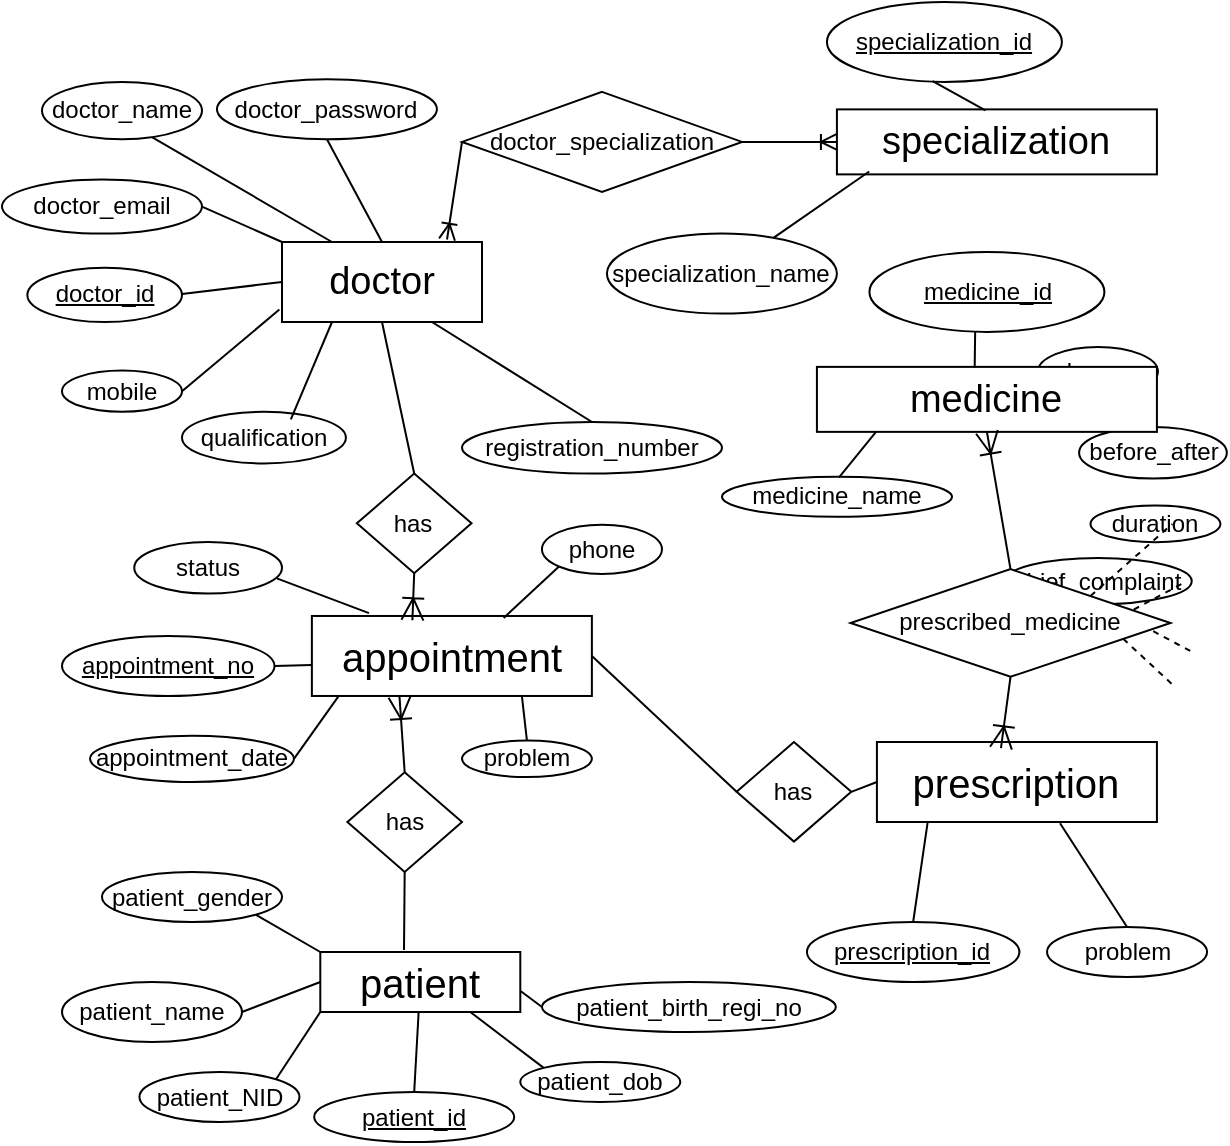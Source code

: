 <mxfile version="26.1.3">
  <diagram name="Page-1" id="ClBDFTrlVil5nWFejEg2">
    <mxGraphModel dx="2250" dy="804" grid="1" gridSize="10" guides="1" tooltips="1" connect="1" arrows="1" fold="1" page="1" pageScale="1" pageWidth="850" pageHeight="1100" math="0" shadow="0">
      <root>
        <mxCell id="0" />
        <mxCell id="1" parent="0" />
        <mxCell id="jbbtdIAwkqoKD0javM4b-1" value="&lt;font style=&quot;font-size: 19px;&quot;&gt;doctor&lt;/font&gt;" style="whiteSpace=wrap;html=1;align=center;" parent="1" vertex="1">
          <mxGeometry x="-360" y="590" width="100" height="40" as="geometry" />
        </mxCell>
        <mxCell id="jbbtdIAwkqoKD0javM4b-2" value="doctor_name" style="ellipse;whiteSpace=wrap;html=1;align=center;rotation=0;" parent="1" vertex="1">
          <mxGeometry x="-480" y="510" width="80" height="28.65" as="geometry" />
        </mxCell>
        <mxCell id="jbbtdIAwkqoKD0javM4b-3" value="doctor_email" style="ellipse;whiteSpace=wrap;html=1;align=center;rotation=0;" parent="1" vertex="1">
          <mxGeometry x="-500" y="558.73" width="100" height="27.08" as="geometry" />
        </mxCell>
        <mxCell id="jbbtdIAwkqoKD0javM4b-4" value="doctor_password" style="ellipse;whiteSpace=wrap;html=1;align=center;" parent="1" vertex="1">
          <mxGeometry x="-392.53" y="508.62" width="110" height="30.03" as="geometry" />
        </mxCell>
        <mxCell id="jbbtdIAwkqoKD0javM4b-5" value="doctor_id" style="ellipse;whiteSpace=wrap;html=1;align=center;fontStyle=4;rotation=0;" parent="1" vertex="1">
          <mxGeometry x="-487.32" y="602.93" width="77.32" height="27.07" as="geometry" />
        </mxCell>
        <mxCell id="jbbtdIAwkqoKD0javM4b-8" value="mobile" style="ellipse;whiteSpace=wrap;html=1;align=center;rotation=0;" parent="1" vertex="1">
          <mxGeometry x="-470" y="654.28" width="60" height="20.65" as="geometry" />
        </mxCell>
        <mxCell id="jbbtdIAwkqoKD0javM4b-9" value="qualification" style="ellipse;whiteSpace=wrap;html=1;align=center;rotation=0;" parent="1" vertex="1">
          <mxGeometry x="-410" y="674.93" width="81.95" height="25.78" as="geometry" />
        </mxCell>
        <mxCell id="jbbtdIAwkqoKD0javM4b-14" value="registration_number" style="ellipse;whiteSpace=wrap;html=1;align=center;rotation=0;" parent="1" vertex="1">
          <mxGeometry x="-270" y="680" width="130" height="25.78" as="geometry" />
        </mxCell>
        <mxCell id="jbbtdIAwkqoKD0javM4b-20" value="" style="endArrow=none;html=1;rounded=0;entryX=0.5;entryY=1;entryDx=0;entryDy=0;exitX=0.5;exitY=0;exitDx=0;exitDy=0;" parent="1" source="jbbtdIAwkqoKD0javM4b-1" target="jbbtdIAwkqoKD0javM4b-4" edge="1">
          <mxGeometry relative="1" as="geometry">
            <mxPoint x="-410" y="556.26" as="sourcePoint" />
            <mxPoint x="-250" y="556.26" as="targetPoint" />
          </mxGeometry>
        </mxCell>
        <mxCell id="jbbtdIAwkqoKD0javM4b-21" value="" style="endArrow=none;html=1;rounded=0;exitX=0;exitY=0.5;exitDx=0;exitDy=0;" parent="1" source="jbbtdIAwkqoKD0javM4b-1" edge="1">
          <mxGeometry relative="1" as="geometry">
            <mxPoint x="-280" y="578.65" as="sourcePoint" />
            <mxPoint x="-410" y="616" as="targetPoint" />
          </mxGeometry>
        </mxCell>
        <mxCell id="jbbtdIAwkqoKD0javM4b-23" value="" style="endArrow=none;html=1;rounded=0;entryX=0.5;entryY=0;entryDx=0;entryDy=0;exitX=0.75;exitY=1;exitDx=0;exitDy=0;" parent="1" source="jbbtdIAwkqoKD0javM4b-1" target="jbbtdIAwkqoKD0javM4b-14" edge="1">
          <mxGeometry relative="1" as="geometry">
            <mxPoint x="-240" y="666.41" as="sourcePoint" />
            <mxPoint x="-162" y="656.41" as="targetPoint" />
          </mxGeometry>
        </mxCell>
        <mxCell id="jbbtdIAwkqoKD0javM4b-24" value="" style="endArrow=none;html=1;rounded=0;exitX=0.25;exitY=0;exitDx=0;exitDy=0;entryX=0.69;entryY=0.966;entryDx=0;entryDy=0;entryPerimeter=0;" parent="1" source="jbbtdIAwkqoKD0javM4b-1" target="jbbtdIAwkqoKD0javM4b-2" edge="1">
          <mxGeometry relative="1" as="geometry">
            <mxPoint x="-350" y="568.65" as="sourcePoint" />
            <mxPoint x="-380" y="528.65" as="targetPoint" />
          </mxGeometry>
        </mxCell>
        <mxCell id="jbbtdIAwkqoKD0javM4b-26" value="" style="endArrow=none;html=1;rounded=0;exitX=0;exitY=0;exitDx=0;exitDy=0;entryX=1;entryY=0.5;entryDx=0;entryDy=0;" parent="1" source="jbbtdIAwkqoKD0javM4b-1" target="jbbtdIAwkqoKD0javM4b-3" edge="1">
          <mxGeometry relative="1" as="geometry">
            <mxPoint x="-340" y="588.65" as="sourcePoint" />
            <mxPoint x="-372" y="534.65" as="targetPoint" />
          </mxGeometry>
        </mxCell>
        <mxCell id="jbbtdIAwkqoKD0javM4b-27" value="" style="endArrow=none;html=1;rounded=0;entryX=1;entryY=0.5;entryDx=0;entryDy=0;exitX=-0.013;exitY=0.845;exitDx=0;exitDy=0;exitPerimeter=0;" parent="1" source="jbbtdIAwkqoKD0javM4b-1" target="jbbtdIAwkqoKD0javM4b-8" edge="1">
          <mxGeometry relative="1" as="geometry">
            <mxPoint x="-390" y="595.65" as="sourcePoint" />
            <mxPoint x="-447" y="578.65" as="targetPoint" />
          </mxGeometry>
        </mxCell>
        <mxCell id="jbbtdIAwkqoKD0javM4b-28" value="" style="endArrow=none;html=1;rounded=0;entryX=0.664;entryY=0.144;entryDx=0;entryDy=0;exitX=0.25;exitY=1;exitDx=0;exitDy=0;entryPerimeter=0;" parent="1" source="jbbtdIAwkqoKD0javM4b-1" target="jbbtdIAwkqoKD0javM4b-9" edge="1">
          <mxGeometry relative="1" as="geometry">
            <mxPoint x="-380" y="605.65" as="sourcePoint" />
            <mxPoint x="-487" y="630.65" as="targetPoint" />
          </mxGeometry>
        </mxCell>
        <mxCell id="jbbtdIAwkqoKD0javM4b-49" value="chief_complaint" style="ellipse;whiteSpace=wrap;html=1;align=center;" parent="1" vertex="1">
          <mxGeometry x="1.11" y="748.01" width="93.75" height="23.14" as="geometry" />
        </mxCell>
        <mxCell id="jbbtdIAwkqoKD0javM4b-51" value="dosage" style="ellipse;whiteSpace=wrap;html=1;align=center;rotation=0;" parent="1" vertex="1">
          <mxGeometry x="17.98" y="642.49" width="60" height="24.62" as="geometry" />
        </mxCell>
        <mxCell id="jbbtdIAwkqoKD0javM4b-52" value="before_after" style="ellipse;whiteSpace=wrap;html=1;align=center;rotation=0;" parent="1" vertex="1">
          <mxGeometry x="38.54" y="682.49" width="73.88" height="25.78" as="geometry" />
        </mxCell>
        <mxCell id="jbbtdIAwkqoKD0javM4b-63" value="duration" style="ellipse;whiteSpace=wrap;html=1;align=center;rotation=0;" parent="1" vertex="1">
          <mxGeometry x="44.26" y="721.81" width="64.94" height="18.26" as="geometry" />
        </mxCell>
        <mxCell id="jbbtdIAwkqoKD0javM4b-70" value="&lt;span style=&quot;font-size: 20px;&quot;&gt;prescription&lt;/span&gt;" style="whiteSpace=wrap;html=1;align=center;" parent="1" vertex="1">
          <mxGeometry x="-62.54" y="840" width="140" height="40" as="geometry" />
        </mxCell>
        <mxCell id="jbbtdIAwkqoKD0javM4b-72" value="prescription_id" style="ellipse;whiteSpace=wrap;html=1;align=center;fontStyle=4;" parent="1" vertex="1">
          <mxGeometry x="-97.54" y="930" width="106.25" height="30" as="geometry" />
        </mxCell>
        <mxCell id="jbbtdIAwkqoKD0javM4b-81" value="problem" style="ellipse;whiteSpace=wrap;html=1;align=center;" parent="1" vertex="1">
          <mxGeometry x="22.52" y="932.5" width="80" height="25" as="geometry" />
        </mxCell>
        <mxCell id="jbbtdIAwkqoKD0javM4b-84" value="" style="endArrow=none;html=1;rounded=0;exitX=0.5;exitY=0;exitDx=0;exitDy=0;entryX=0.181;entryY=1.008;entryDx=0;entryDy=0;entryPerimeter=0;" parent="1" source="jbbtdIAwkqoKD0javM4b-72" target="jbbtdIAwkqoKD0javM4b-70" edge="1">
          <mxGeometry relative="1" as="geometry">
            <mxPoint x="-102.54" y="755" as="sourcePoint" />
            <mxPoint x="57.46" y="755" as="targetPoint" />
          </mxGeometry>
        </mxCell>
        <mxCell id="jbbtdIAwkqoKD0javM4b-85" value="" style="endArrow=none;html=1;rounded=0;exitX=0.5;exitY=0;exitDx=0;exitDy=0;entryX=0.654;entryY=1.016;entryDx=0;entryDy=0;entryPerimeter=0;" parent="1" source="jbbtdIAwkqoKD0javM4b-81" target="jbbtdIAwkqoKD0javM4b-70" edge="1">
          <mxGeometry relative="1" as="geometry">
            <mxPoint x="-102.54" y="870" as="sourcePoint" />
            <mxPoint x="-52.54" y="865" as="targetPoint" />
          </mxGeometry>
        </mxCell>
        <mxCell id="jbbtdIAwkqoKD0javM4b-99" value="&lt;font style=&quot;font-size: 20px;&quot;&gt;patient&lt;/font&gt;" style="whiteSpace=wrap;html=1;align=center;" parent="1" vertex="1">
          <mxGeometry x="-340.85" y="945" width="100" height="30" as="geometry" />
        </mxCell>
        <mxCell id="jbbtdIAwkqoKD0javM4b-100" value="patient_id" style="ellipse;whiteSpace=wrap;html=1;align=center;fontStyle=4;" parent="1" vertex="1">
          <mxGeometry x="-343.9" y="1015" width="100" height="25" as="geometry" />
        </mxCell>
        <mxCell id="jbbtdIAwkqoKD0javM4b-101" value="patient_birth_regi_no" style="ellipse;whiteSpace=wrap;html=1;align=center;" parent="1" vertex="1">
          <mxGeometry x="-230.02" y="960" width="146.95" height="25" as="geometry" />
        </mxCell>
        <mxCell id="jbbtdIAwkqoKD0javM4b-102" value="patient_NID" style="ellipse;whiteSpace=wrap;html=1;align=center;" parent="1" vertex="1">
          <mxGeometry x="-431.27" y="1005" width="80" height="25" as="geometry" />
        </mxCell>
        <mxCell id="jbbtdIAwkqoKD0javM4b-103" value="patient_name" style="ellipse;whiteSpace=wrap;html=1;align=center;" parent="1" vertex="1">
          <mxGeometry x="-470" y="960" width="90" height="30" as="geometry" />
        </mxCell>
        <mxCell id="jbbtdIAwkqoKD0javM4b-104" value="patient_gender" style="ellipse;whiteSpace=wrap;html=1;align=center;" parent="1" vertex="1">
          <mxGeometry x="-450" y="905" width="90" height="25" as="geometry" />
        </mxCell>
        <mxCell id="jbbtdIAwkqoKD0javM4b-105" value="" style="endArrow=none;html=1;rounded=0;exitX=1;exitY=0.5;exitDx=0;exitDy=0;entryX=0;entryY=0.5;entryDx=0;entryDy=0;" parent="1" source="jbbtdIAwkqoKD0javM4b-103" target="jbbtdIAwkqoKD0javM4b-99" edge="1">
          <mxGeometry relative="1" as="geometry">
            <mxPoint x="-408.9" y="865" as="sourcePoint" />
            <mxPoint x="-248.9" y="865" as="targetPoint" />
          </mxGeometry>
        </mxCell>
        <mxCell id="jbbtdIAwkqoKD0javM4b-106" value="" style="endArrow=none;html=1;rounded=0;exitX=1;exitY=0;exitDx=0;exitDy=0;entryX=0;entryY=1;entryDx=0;entryDy=0;" parent="1" source="jbbtdIAwkqoKD0javM4b-102" target="jbbtdIAwkqoKD0javM4b-99" edge="1">
          <mxGeometry relative="1" as="geometry">
            <mxPoint x="-408.9" y="980" as="sourcePoint" />
            <mxPoint x="-358.9" y="975" as="targetPoint" />
          </mxGeometry>
        </mxCell>
        <mxCell id="jbbtdIAwkqoKD0javM4b-107" value="" style="endArrow=none;html=1;rounded=0;exitX=0.5;exitY=0;exitDx=0;exitDy=0;" parent="1" source="jbbtdIAwkqoKD0javM4b-100" target="jbbtdIAwkqoKD0javM4b-99" edge="1">
          <mxGeometry relative="1" as="geometry">
            <mxPoint x="-380.9" y="1021" as="sourcePoint" />
            <mxPoint x="-358.9" y="1005" as="targetPoint" />
          </mxGeometry>
        </mxCell>
        <mxCell id="jbbtdIAwkqoKD0javM4b-108" value="" style="endArrow=none;html=1;rounded=0;exitX=1;exitY=1;exitDx=0;exitDy=0;entryX=0;entryY=0;entryDx=0;entryDy=0;" parent="1" source="jbbtdIAwkqoKD0javM4b-104" target="jbbtdIAwkqoKD0javM4b-99" edge="1">
          <mxGeometry relative="1" as="geometry">
            <mxPoint x="-283.9" y="1025" as="sourcePoint" />
            <mxPoint x="-288.9" y="1005" as="targetPoint" />
          </mxGeometry>
        </mxCell>
        <mxCell id="jbbtdIAwkqoKD0javM4b-109" value="" style="endArrow=none;html=1;rounded=0;exitX=0;exitY=0.5;exitDx=0;exitDy=0;entryX=1.003;entryY=0.653;entryDx=0;entryDy=0;entryPerimeter=0;" parent="1" source="jbbtdIAwkqoKD0javM4b-101" target="jbbtdIAwkqoKD0javM4b-99" edge="1">
          <mxGeometry relative="1" as="geometry">
            <mxPoint x="-173.9" y="1028" as="sourcePoint" />
            <mxPoint x="-288.9" y="930" as="targetPoint" />
          </mxGeometry>
        </mxCell>
        <mxCell id="Ny59YyF_WHzDi1XFRu8P-16" value="&lt;font style=&quot;font-size: 19px;&quot;&gt;specialization&lt;/font&gt;" style="whiteSpace=wrap;html=1;align=center;" parent="1" vertex="1">
          <mxGeometry x="-82.54" y="523.69" width="160" height="32.5" as="geometry" />
        </mxCell>
        <mxCell id="Ny59YyF_WHzDi1XFRu8P-17" value="specialization_id" style="ellipse;whiteSpace=wrap;html=1;align=center;fontStyle=4;flipH=0;flipV=0;" parent="1" vertex="1">
          <mxGeometry x="-87.54" y="469.94" width="117.5" height="40" as="geometry" />
        </mxCell>
        <mxCell id="Ny59YyF_WHzDi1XFRu8P-18" value="specialization_name" style="ellipse;whiteSpace=wrap;html=1;align=center;flipH=0;flipV=0;" parent="1" vertex="1">
          <mxGeometry x="-197.54" y="585.81" width="115" height="40" as="geometry" />
        </mxCell>
        <mxCell id="Ny59YyF_WHzDi1XFRu8P-19" value="" style="endArrow=none;html=1;rounded=0;entryX=0.45;entryY=0.991;entryDx=0;entryDy=0;exitX=0.464;exitY=0.014;exitDx=0;exitDy=0;exitPerimeter=0;entryPerimeter=0;" parent="1" source="Ny59YyF_WHzDi1XFRu8P-16" target="Ny59YyF_WHzDi1XFRu8P-17" edge="1">
          <mxGeometry relative="1" as="geometry">
            <mxPoint x="-187.743" y="348.66" as="sourcePoint" />
            <mxPoint x="-126.743" y="309.66" as="targetPoint" />
          </mxGeometry>
        </mxCell>
        <mxCell id="Ny59YyF_WHzDi1XFRu8P-20" value="" style="endArrow=none;html=1;rounded=0;entryX=0.101;entryY=0.955;entryDx=0;entryDy=0;entryPerimeter=0;" parent="1" source="Ny59YyF_WHzDi1XFRu8P-18" target="Ny59YyF_WHzDi1XFRu8P-16" edge="1">
          <mxGeometry relative="1" as="geometry">
            <mxPoint x="-98.7" y="581.14" as="sourcePoint" />
            <mxPoint x="-96.27" y="559.94" as="targetPoint" />
          </mxGeometry>
        </mxCell>
        <mxCell id="Ny59YyF_WHzDi1XFRu8P-21" value="&lt;font style=&quot;font-size: 19px;&quot;&gt;medicine&lt;/font&gt;" style="whiteSpace=wrap;html=1;align=center;flipH=0;flipV=0;" parent="1" vertex="1">
          <mxGeometry x="-92.54" y="652.44" width="170" height="32.5" as="geometry" />
        </mxCell>
        <mxCell id="Ny59YyF_WHzDi1XFRu8P-22" value="medicine_id" style="ellipse;whiteSpace=wrap;html=1;align=center;fontStyle=4;flipH=0;flipV=0;" parent="1" vertex="1">
          <mxGeometry x="-66.29" y="594.94" width="117.5" height="40" as="geometry" />
        </mxCell>
        <mxCell id="Ny59YyF_WHzDi1XFRu8P-23" value="medicine_name" style="ellipse;whiteSpace=wrap;html=1;align=center;flipH=0;flipV=0;" parent="1" vertex="1">
          <mxGeometry x="-140" y="707.43" width="115" height="20" as="geometry" />
        </mxCell>
        <mxCell id="Ny59YyF_WHzDi1XFRu8P-24" value="" style="endArrow=none;html=1;rounded=0;entryX=0.45;entryY=0.991;entryDx=0;entryDy=0;exitX=0.464;exitY=0.014;exitDx=0;exitDy=0;exitPerimeter=0;entryPerimeter=0;" parent="1" source="Ny59YyF_WHzDi1XFRu8P-21" target="Ny59YyF_WHzDi1XFRu8P-22" edge="1">
          <mxGeometry relative="1" as="geometry">
            <mxPoint x="-157.55" y="507.75" as="sourcePoint" />
            <mxPoint x="-96.55" y="468.75" as="targetPoint" />
          </mxGeometry>
        </mxCell>
        <mxCell id="Ny59YyF_WHzDi1XFRu8P-25" value="" style="endArrow=none;html=1;rounded=0;exitX=0.509;exitY=0.012;exitDx=0;exitDy=0;exitPerimeter=0;entryX=0.175;entryY=0.994;entryDx=0;entryDy=0;entryPerimeter=0;" parent="1" source="Ny59YyF_WHzDi1XFRu8P-23" target="Ny59YyF_WHzDi1XFRu8P-21" edge="1">
          <mxGeometry relative="1" as="geometry">
            <mxPoint x="54.387" y="688.98" as="sourcePoint" />
            <mxPoint x="54.447" y="673.98" as="targetPoint" />
          </mxGeometry>
        </mxCell>
        <mxCell id="Ny59YyF_WHzDi1XFRu8P-32" value="doctor_specialization" style="shape=rhombus;perimeter=rhombusPerimeter;whiteSpace=wrap;html=1;align=center;" parent="1" vertex="1">
          <mxGeometry x="-270" y="514.94" width="140" height="50" as="geometry" />
        </mxCell>
        <mxCell id="Ny59YyF_WHzDi1XFRu8P-33" value="" style="fontSize=12;html=1;endArrow=ERoneToMany;rounded=0;entryX=0.825;entryY=-0.031;entryDx=0;entryDy=0;exitX=0;exitY=0.5;exitDx=0;exitDy=0;entryPerimeter=0;" parent="1" source="Ny59YyF_WHzDi1XFRu8P-32" target="jbbtdIAwkqoKD0javM4b-1" edge="1">
          <mxGeometry width="100" height="100" relative="1" as="geometry">
            <mxPoint x="-95" y="639" as="sourcePoint" />
            <mxPoint x="55" y="830" as="targetPoint" />
          </mxGeometry>
        </mxCell>
        <mxCell id="Ny59YyF_WHzDi1XFRu8P-36" value="patient_dob" style="ellipse;whiteSpace=wrap;html=1;align=center;" parent="1" vertex="1">
          <mxGeometry x="-240.85" y="1000" width="80" height="20" as="geometry" />
        </mxCell>
        <mxCell id="Ny59YyF_WHzDi1XFRu8P-37" value="" style="endArrow=none;html=1;rounded=0;exitX=0;exitY=0;exitDx=0;exitDy=0;entryX=0.75;entryY=1;entryDx=0;entryDy=0;" parent="1" source="Ny59YyF_WHzDi1XFRu8P-36" target="jbbtdIAwkqoKD0javM4b-99" edge="1">
          <mxGeometry relative="1" as="geometry">
            <mxPoint x="-283.9" y="1025" as="sourcePoint" />
            <mxPoint x="-288.9" y="1005" as="targetPoint" />
          </mxGeometry>
        </mxCell>
        <mxCell id="Ny59YyF_WHzDi1XFRu8P-38" value="prescribed_medicine" style="shape=rhombus;perimeter=rhombusPerimeter;whiteSpace=wrap;html=1;align=center;flipH=0;flipV=0;" parent="1" vertex="1">
          <mxGeometry x="-75.75" y="753.54" width="160" height="53.86" as="geometry" />
        </mxCell>
        <mxCell id="Ny59YyF_WHzDi1XFRu8P-39" value="" style="fontSize=12;html=1;endArrow=ERoneToMany;rounded=0;endSize=9;exitX=0.5;exitY=0;exitDx=0;exitDy=0;entryX=0.5;entryY=1;entryDx=0;entryDy=0;" parent="1" source="Ny59YyF_WHzDi1XFRu8P-38" target="Ny59YyF_WHzDi1XFRu8P-21" edge="1">
          <mxGeometry width="100" height="100" relative="1" as="geometry">
            <mxPoint x="226.44" y="546.78" as="sourcePoint" />
            <mxPoint x="6.5" y="598.78" as="targetPoint" />
          </mxGeometry>
        </mxCell>
        <mxCell id="Ny59YyF_WHzDi1XFRu8P-40" value="" style="fontSize=12;html=1;endArrow=ERoneToMany;rounded=0;endSize=9;exitX=0.5;exitY=1;exitDx=0;exitDy=0;entryX=0.443;entryY=0.077;entryDx=0;entryDy=0;entryPerimeter=0;" parent="1" source="Ny59YyF_WHzDi1XFRu8P-38" target="jbbtdIAwkqoKD0javM4b-70" edge="1">
          <mxGeometry width="100" height="100" relative="1" as="geometry">
            <mxPoint x="227.46" y="640.94" as="sourcePoint" />
            <mxPoint x="117.46" y="865.829" as="targetPoint" />
          </mxGeometry>
        </mxCell>
        <mxCell id="Ny59YyF_WHzDi1XFRu8P-41" value="" style="endArrow=none;dashed=1;html=1;rounded=0;exitX=1;exitY=0;exitDx=0;exitDy=0;entryX=0.245;entryY=0.955;entryDx=0;entryDy=0;entryPerimeter=0;" parent="1" source="Ny59YyF_WHzDi1XFRu8P-38" edge="1">
          <mxGeometry width="50" height="50" relative="1" as="geometry">
            <mxPoint x="34.25" y="757.4" as="sourcePoint" />
            <mxPoint x="85.2" y="730.942" as="targetPoint" />
          </mxGeometry>
        </mxCell>
        <mxCell id="Ny59YyF_WHzDi1XFRu8P-42" value="" style="endArrow=none;dashed=1;html=1;rounded=0;exitX=0.885;exitY=0.376;exitDx=0;exitDy=0;entryX=0;entryY=0.5;entryDx=0;entryDy=0;exitPerimeter=0;" parent="1" source="Ny59YyF_WHzDi1XFRu8P-38" edge="1">
          <mxGeometry width="50" height="50" relative="1" as="geometry">
            <mxPoint x="54.25" y="777.4" as="sourcePoint" />
            <mxPoint x="91.06" y="760.32" as="targetPoint" />
          </mxGeometry>
        </mxCell>
        <mxCell id="Ny59YyF_WHzDi1XFRu8P-43" value="" style="endArrow=none;dashed=1;html=1;rounded=0;exitX=0.946;exitY=0.577;exitDx=0;exitDy=0;entryX=0;entryY=0.5;entryDx=0;entryDy=0;exitPerimeter=0;" parent="1" source="Ny59YyF_WHzDi1XFRu8P-38" edge="1">
          <mxGeometry width="50" height="50" relative="1" as="geometry">
            <mxPoint x="76.25" y="783.4" as="sourcePoint" />
            <mxPoint x="96.78" y="795.88" as="targetPoint" />
          </mxGeometry>
        </mxCell>
        <mxCell id="Ny59YyF_WHzDi1XFRu8P-44" value="" style="endArrow=none;dashed=1;html=1;rounded=0;exitX=0.852;exitY=0.647;exitDx=0;exitDy=0;exitPerimeter=0;entryX=0.35;entryY=-0.024;entryDx=0;entryDy=0;entryPerimeter=0;" parent="1" source="Ny59YyF_WHzDi1XFRu8P-38" edge="1">
          <mxGeometry width="50" height="50" relative="1" as="geometry">
            <mxPoint x="82.25" y="798.4" as="sourcePoint" />
            <mxPoint x="86.443" y="812.395" as="targetPoint" />
          </mxGeometry>
        </mxCell>
        <mxCell id="FU_f0k-QAeN1vuseyPI--4" value="appointment_date" style="ellipse;whiteSpace=wrap;html=1;align=center;" parent="1" vertex="1">
          <mxGeometry x="-455.98" y="836.86" width="101.95" height="23.14" as="geometry" />
        </mxCell>
        <mxCell id="FU_f0k-QAeN1vuseyPI--5" value="phone" style="ellipse;whiteSpace=wrap;html=1;align=center;rotation=0;" parent="1" vertex="1">
          <mxGeometry x="-230.02" y="731.34" width="60" height="24.62" as="geometry" />
        </mxCell>
        <mxCell id="FU_f0k-QAeN1vuseyPI--6" value="status" style="ellipse;whiteSpace=wrap;html=1;align=center;rotation=0;" parent="1" vertex="1">
          <mxGeometry x="-433.88" y="740.0" width="73.88" height="25.78" as="geometry" />
        </mxCell>
        <mxCell id="FU_f0k-QAeN1vuseyPI--7" value="problem" style="ellipse;whiteSpace=wrap;html=1;align=center;rotation=0;" parent="1" vertex="1">
          <mxGeometry x="-270" y="839.3" width="64.94" height="18.26" as="geometry" />
        </mxCell>
        <mxCell id="FU_f0k-QAeN1vuseyPI--13" value="appointment_no" style="ellipse;whiteSpace=wrap;html=1;align=center;fontStyle=4;" parent="1" vertex="1">
          <mxGeometry x="-470" y="786.99" width="106.25" height="30" as="geometry" />
        </mxCell>
        <mxCell id="FU_f0k-QAeN1vuseyPI--17" value="" style="fontSize=12;html=1;endArrow=ERoneToMany;rounded=0;exitX=1;exitY=0.5;exitDx=0;exitDy=0;entryX=0;entryY=0.5;entryDx=0;entryDy=0;" parent="1" source="Ny59YyF_WHzDi1XFRu8P-32" target="Ny59YyF_WHzDi1XFRu8P-16" edge="1">
          <mxGeometry width="100" height="100" relative="1" as="geometry">
            <mxPoint x="-13.85" y="590" as="sourcePoint" />
            <mxPoint x="-160" y="480" as="targetPoint" />
          </mxGeometry>
        </mxCell>
        <mxCell id="fthoK1puPD9MAaoYh8Hu-1" value="" style="endArrow=none;html=1;rounded=0;exitX=-0.001;exitY=0.612;exitDx=0;exitDy=0;entryX=1;entryY=0.5;entryDx=0;entryDy=0;exitPerimeter=0;" edge="1" parent="1" source="fthoK1puPD9MAaoYh8Hu-3" target="FU_f0k-QAeN1vuseyPI--13">
          <mxGeometry relative="1" as="geometry">
            <mxPoint x="-351.27" y="801.99" as="sourcePoint" />
            <mxPoint x="-80" y="825" as="targetPoint" />
          </mxGeometry>
        </mxCell>
        <mxCell id="fthoK1puPD9MAaoYh8Hu-2" value="" style="endArrow=none;html=1;rounded=0;entryX=1;entryY=0.5;entryDx=0;entryDy=0;exitX=0.103;exitY=0.965;exitDx=0;exitDy=0;exitPerimeter=0;" edge="1" parent="1" source="fthoK1puPD9MAaoYh8Hu-3" target="FU_f0k-QAeN1vuseyPI--4">
          <mxGeometry relative="1" as="geometry">
            <mxPoint x="-360" y="820" as="sourcePoint" />
            <mxPoint x="-354" y="812" as="targetPoint" />
          </mxGeometry>
        </mxCell>
        <mxCell id="fthoK1puPD9MAaoYh8Hu-3" value="&lt;span style=&quot;font-size: 20px;&quot;&gt;appointment&lt;/span&gt;" style="whiteSpace=wrap;html=1;align=center;" vertex="1" parent="1">
          <mxGeometry x="-345.06" y="776.99" width="140" height="40" as="geometry" />
        </mxCell>
        <mxCell id="fthoK1puPD9MAaoYh8Hu-5" value="" style="endArrow=none;html=1;rounded=0;exitX=0.75;exitY=1;exitDx=0;exitDy=0;entryX=0.5;entryY=0;entryDx=0;entryDy=0;" edge="1" parent="1" source="fthoK1puPD9MAaoYh8Hu-3" target="FU_f0k-QAeN1vuseyPI--7">
          <mxGeometry relative="1" as="geometry">
            <mxPoint x="-104" y="812" as="sourcePoint" />
            <mxPoint x="-195" y="807" as="targetPoint" />
          </mxGeometry>
        </mxCell>
        <mxCell id="fthoK1puPD9MAaoYh8Hu-6" value="" style="endArrow=none;html=1;rounded=0;exitX=0;exitY=1;exitDx=0;exitDy=0;entryX=0.685;entryY=0.024;entryDx=0;entryDy=0;entryPerimeter=0;" edge="1" parent="1" source="FU_f0k-QAeN1vuseyPI--5" target="fthoK1puPD9MAaoYh8Hu-3">
          <mxGeometry relative="1" as="geometry">
            <mxPoint x="-230" y="827" as="sourcePoint" />
            <mxPoint x="-228" y="849" as="targetPoint" />
          </mxGeometry>
        </mxCell>
        <mxCell id="fthoK1puPD9MAaoYh8Hu-7" value="" style="endArrow=none;html=1;rounded=0;exitX=0.965;exitY=0.705;exitDx=0;exitDy=0;entryX=0.204;entryY=-0.035;entryDx=0;entryDy=0;entryPerimeter=0;exitPerimeter=0;" edge="1" parent="1" source="FU_f0k-QAeN1vuseyPI--6" target="fthoK1puPD9MAaoYh8Hu-3">
          <mxGeometry relative="1" as="geometry">
            <mxPoint x="-212" y="762" as="sourcePoint" />
            <mxPoint x="-239" y="788" as="targetPoint" />
          </mxGeometry>
        </mxCell>
        <mxCell id="fthoK1puPD9MAaoYh8Hu-8" value="has" style="shape=rhombus;perimeter=rhombusPerimeter;whiteSpace=wrap;html=1;align=center;flipH=0;flipV=0;" vertex="1" parent="1">
          <mxGeometry x="-132.69" y="840" width="57.32" height="49.81" as="geometry" />
        </mxCell>
        <mxCell id="fthoK1puPD9MAaoYh8Hu-9" value="has" style="shape=rhombus;perimeter=rhombusPerimeter;whiteSpace=wrap;html=1;align=center;flipH=0;flipV=0;" vertex="1" parent="1">
          <mxGeometry x="-327.32" y="855.15" width="57.32" height="49.81" as="geometry" />
        </mxCell>
        <mxCell id="fthoK1puPD9MAaoYh8Hu-10" value="has" style="shape=rhombus;perimeter=rhombusPerimeter;whiteSpace=wrap;html=1;align=center;flipH=0;flipV=0;" vertex="1" parent="1">
          <mxGeometry x="-322.56" y="705.78" width="57.32" height="49.81" as="geometry" />
        </mxCell>
        <mxCell id="fthoK1puPD9MAaoYh8Hu-12" value="" style="fontSize=12;html=1;endArrow=ERoneToMany;rounded=0;endSize=9;exitX=0.5;exitY=0;exitDx=0;exitDy=0;entryX=0.313;entryY=1.013;entryDx=0;entryDy=0;entryPerimeter=0;" edge="1" parent="1" source="fthoK1puPD9MAaoYh8Hu-9" target="fthoK1puPD9MAaoYh8Hu-3">
          <mxGeometry width="100" height="100" relative="1" as="geometry">
            <mxPoint x="-45" y="630" as="sourcePoint" />
            <mxPoint x="-43" y="788" as="targetPoint" />
          </mxGeometry>
        </mxCell>
        <mxCell id="fthoK1puPD9MAaoYh8Hu-13" value="" style="endArrow=none;html=1;rounded=0;exitX=0.5;exitY=1;exitDx=0;exitDy=0;" edge="1" parent="1" source="fthoK1puPD9MAaoYh8Hu-9">
          <mxGeometry relative="1" as="geometry">
            <mxPoint x="-211" y="762" as="sourcePoint" />
            <mxPoint x="-299" y="944" as="targetPoint" />
          </mxGeometry>
        </mxCell>
        <mxCell id="fthoK1puPD9MAaoYh8Hu-14" value="" style="fontSize=12;html=1;endArrow=ERoneToMany;rounded=0;endSize=9;exitX=0.5;exitY=1;exitDx=0;exitDy=0;entryX=0.359;entryY=0.053;entryDx=0;entryDy=0;entryPerimeter=0;" edge="1" parent="1" source="fthoK1puPD9MAaoYh8Hu-10" target="fthoK1puPD9MAaoYh8Hu-3">
          <mxGeometry width="100" height="100" relative="1" as="geometry">
            <mxPoint x="-289" y="865" as="sourcePoint" />
            <mxPoint x="-300" y="770" as="targetPoint" />
          </mxGeometry>
        </mxCell>
        <mxCell id="fthoK1puPD9MAaoYh8Hu-15" value="" style="endArrow=none;html=1;rounded=0;exitX=0.5;exitY=1;exitDx=0;exitDy=0;entryX=0.5;entryY=0;entryDx=0;entryDy=0;" edge="1" parent="1" source="jbbtdIAwkqoKD0javM4b-1" target="fthoK1puPD9MAaoYh8Hu-10">
          <mxGeometry relative="1" as="geometry">
            <mxPoint x="-289" y="915" as="sourcePoint" />
            <mxPoint x="-289" y="954" as="targetPoint" />
          </mxGeometry>
        </mxCell>
        <mxCell id="fthoK1puPD9MAaoYh8Hu-16" value="" style="endArrow=none;html=1;rounded=0;exitX=0;exitY=0.5;exitDx=0;exitDy=0;entryX=1;entryY=0.5;entryDx=0;entryDy=0;" edge="1" parent="1" source="fthoK1puPD9MAaoYh8Hu-8" target="fthoK1puPD9MAaoYh8Hu-3">
          <mxGeometry relative="1" as="geometry">
            <mxPoint x="-300" y="640" as="sourcePoint" />
            <mxPoint x="-284" y="716" as="targetPoint" />
          </mxGeometry>
        </mxCell>
        <mxCell id="fthoK1puPD9MAaoYh8Hu-17" value="" style="endArrow=none;html=1;rounded=0;entryX=0;entryY=0.5;entryDx=0;entryDy=0;exitX=1;exitY=0.5;exitDx=0;exitDy=0;" edge="1" parent="1" source="fthoK1puPD9MAaoYh8Hu-8" target="jbbtdIAwkqoKD0javM4b-70">
          <mxGeometry relative="1" as="geometry">
            <mxPoint x="-77.48" y="864.94" as="sourcePoint" />
            <mxPoint x="-142.48" y="871.94" as="targetPoint" />
          </mxGeometry>
        </mxCell>
      </root>
    </mxGraphModel>
  </diagram>
</mxfile>
